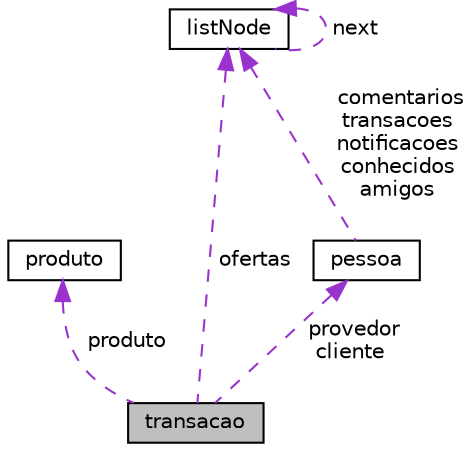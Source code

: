 digraph "transacao"
{
  edge [fontname="Helvetica",fontsize="10",labelfontname="Helvetica",labelfontsize="10"];
  node [fontname="Helvetica",fontsize="10",shape=record];
  Node1 [label="transacao",height=0.2,width=0.4,color="black", fillcolor="grey75", style="filled", fontcolor="black"];
  Node2 -> Node1 [dir="back",color="darkorchid3",fontsize="10",style="dashed",label=" produto" ,fontname="Helvetica"];
  Node2 [label="produto",height=0.2,width=0.4,color="black", fillcolor="white", style="filled",URL="$structproduto.html"];
  Node3 -> Node1 [dir="back",color="darkorchid3",fontsize="10",style="dashed",label=" ofertas" ,fontname="Helvetica"];
  Node3 [label="listNode",height=0.2,width=0.4,color="black", fillcolor="white", style="filled",URL="$structlist_node.html"];
  Node3 -> Node3 [dir="back",color="darkorchid3",fontsize="10",style="dashed",label=" next" ,fontname="Helvetica"];
  Node4 -> Node1 [dir="back",color="darkorchid3",fontsize="10",style="dashed",label=" provedor\ncliente" ,fontname="Helvetica"];
  Node4 [label="pessoa",height=0.2,width=0.4,color="black", fillcolor="white", style="filled",URL="$structpessoa.html"];
  Node3 -> Node4 [dir="back",color="darkorchid3",fontsize="10",style="dashed",label=" comentarios\ntransacoes\nnotificacoes\nconhecidos\namigos" ,fontname="Helvetica"];
}
